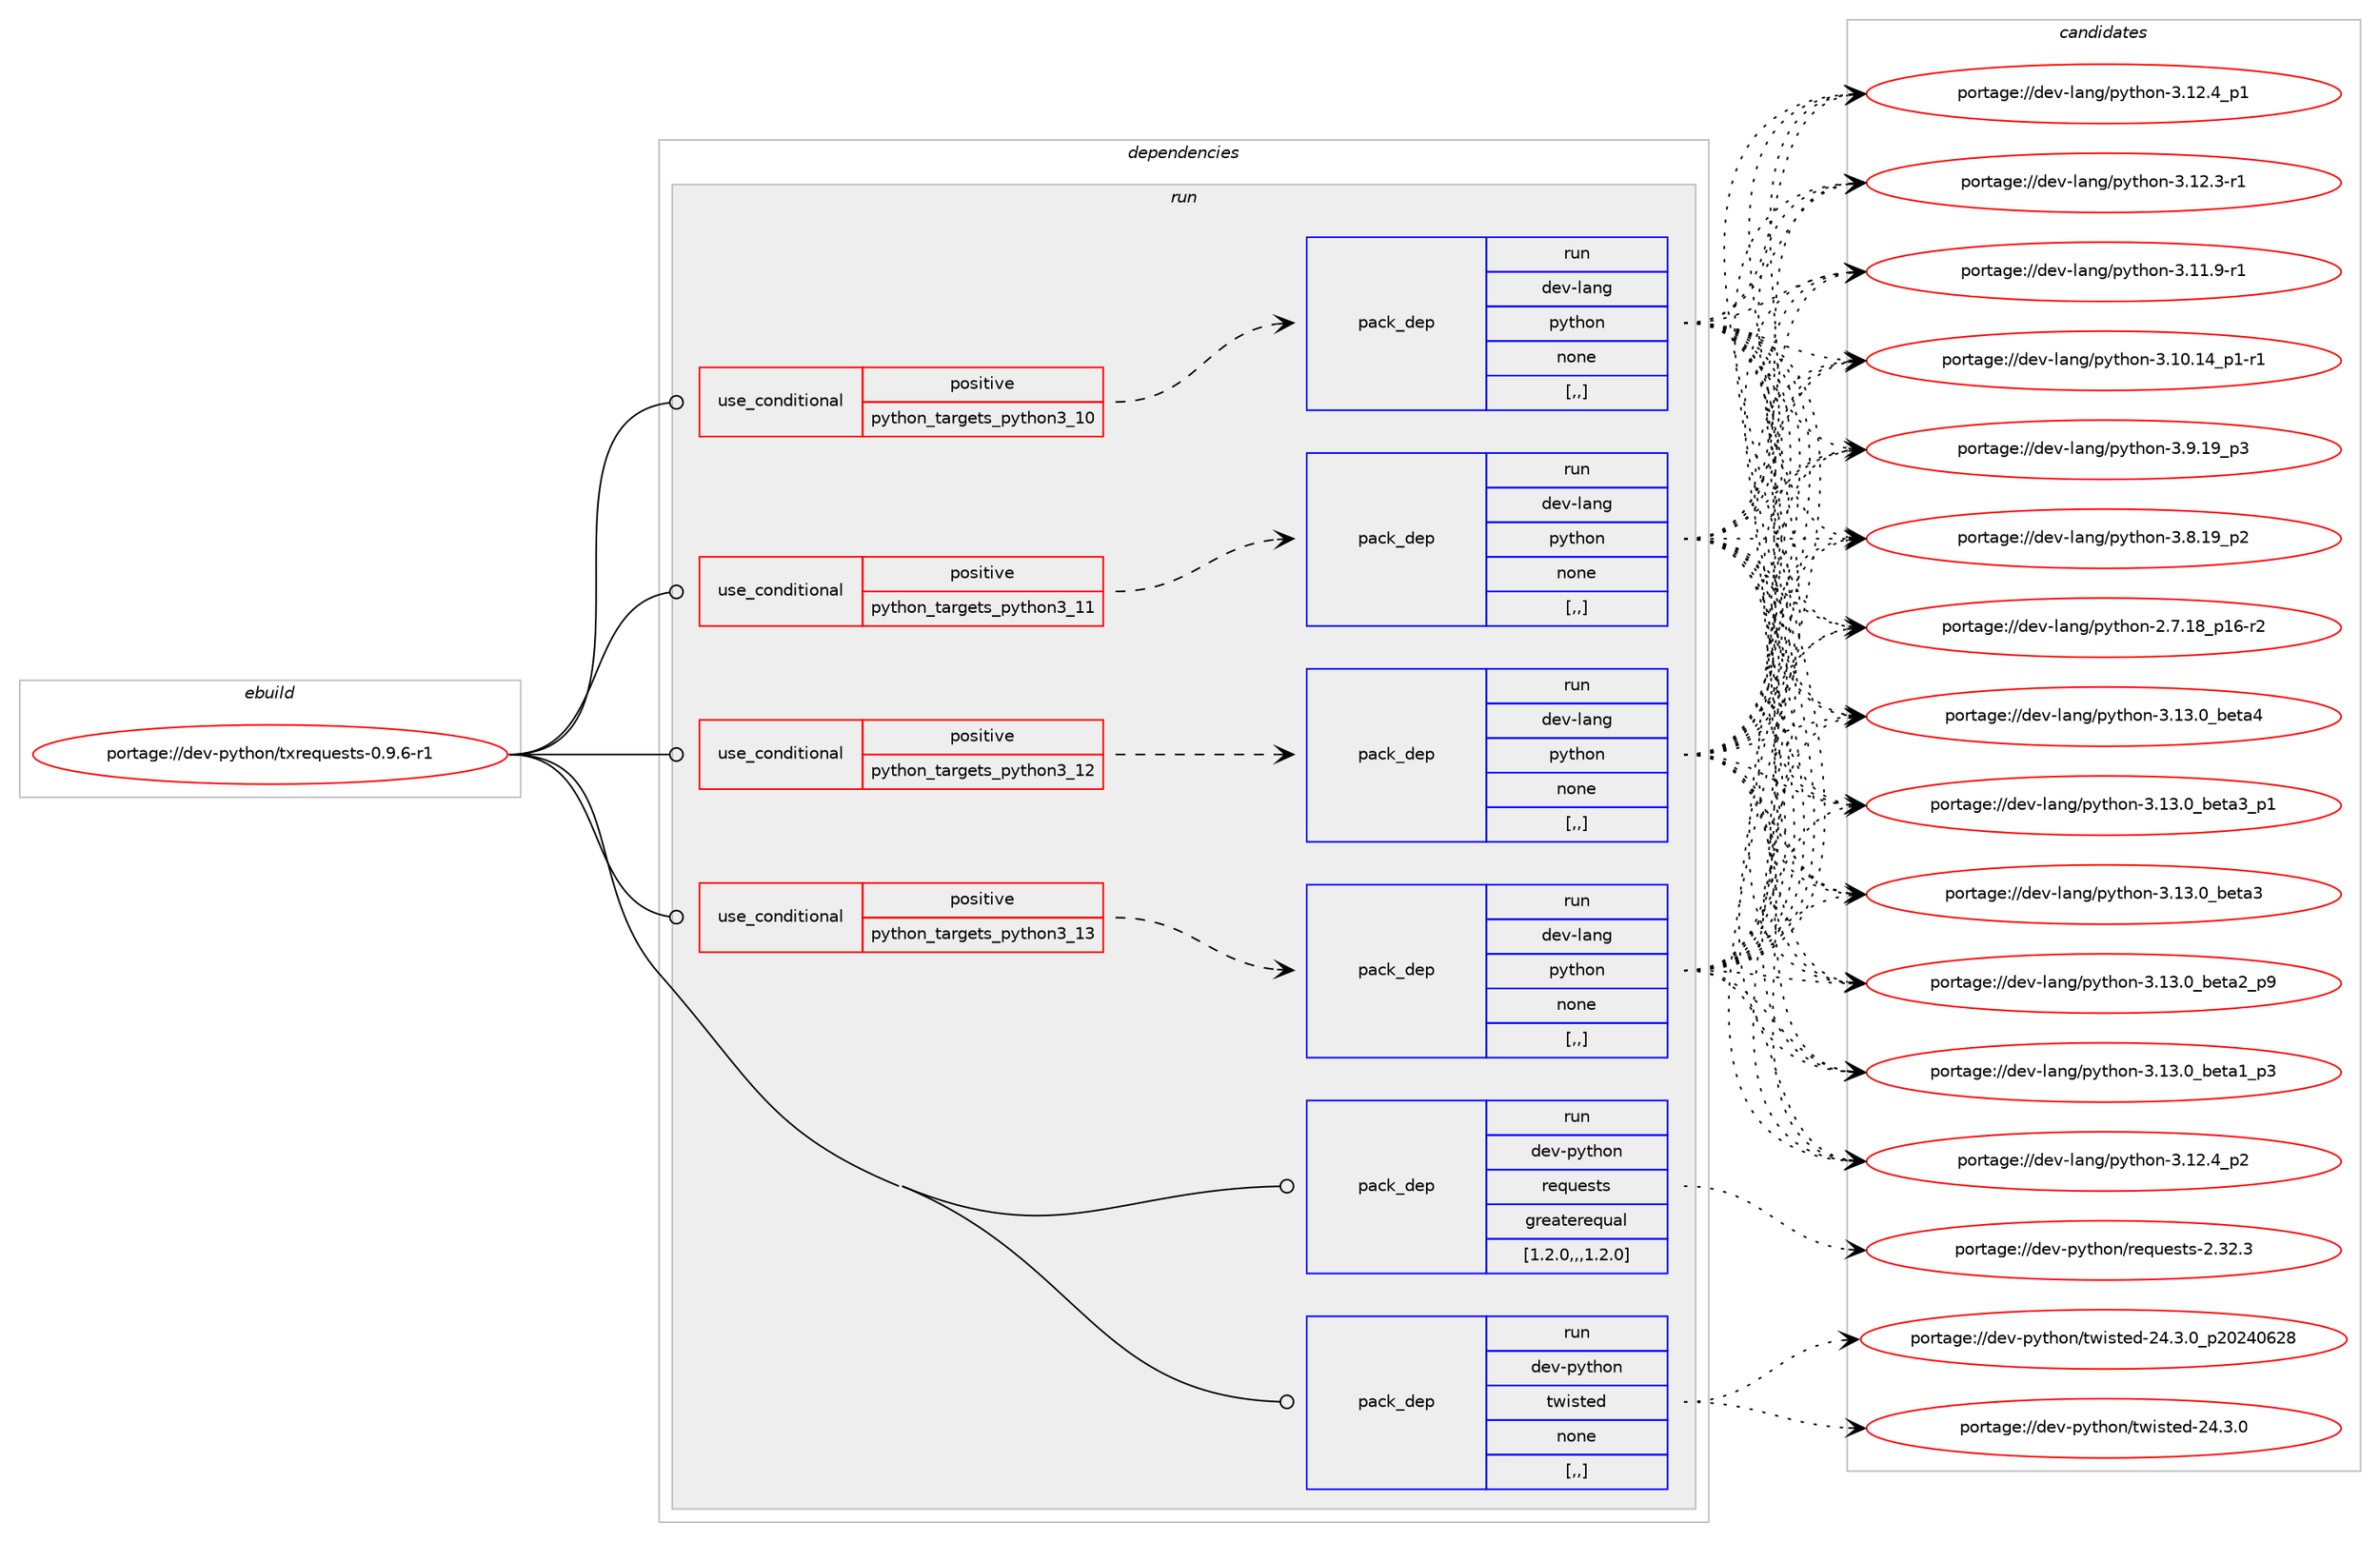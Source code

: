 digraph prolog {

# *************
# Graph options
# *************

newrank=true;
concentrate=true;
compound=true;
graph [rankdir=LR,fontname=Helvetica,fontsize=10,ranksep=1.5];#, ranksep=2.5, nodesep=0.2];
edge  [arrowhead=vee];
node  [fontname=Helvetica,fontsize=10];

# **********
# The ebuild
# **********

subgraph cluster_leftcol {
color=gray;
label=<<i>ebuild</i>>;
id [label="portage://dev-python/txrequests-0.9.6-r1", color=red, width=4, href="../dev-python/txrequests-0.9.6-r1.svg"];
}

# ****************
# The dependencies
# ****************

subgraph cluster_midcol {
color=gray;
label=<<i>dependencies</i>>;
subgraph cluster_compile {
fillcolor="#eeeeee";
style=filled;
label=<<i>compile</i>>;
}
subgraph cluster_compileandrun {
fillcolor="#eeeeee";
style=filled;
label=<<i>compile and run</i>>;
}
subgraph cluster_run {
fillcolor="#eeeeee";
style=filled;
label=<<i>run</i>>;
subgraph cond40839 {
dependency166703 [label=<<TABLE BORDER="0" CELLBORDER="1" CELLSPACING="0" CELLPADDING="4"><TR><TD ROWSPAN="3" CELLPADDING="10">use_conditional</TD></TR><TR><TD>positive</TD></TR><TR><TD>python_targets_python3_10</TD></TR></TABLE>>, shape=none, color=red];
subgraph pack124590 {
dependency166704 [label=<<TABLE BORDER="0" CELLBORDER="1" CELLSPACING="0" CELLPADDING="4" WIDTH="220"><TR><TD ROWSPAN="6" CELLPADDING="30">pack_dep</TD></TR><TR><TD WIDTH="110">run</TD></TR><TR><TD>dev-lang</TD></TR><TR><TD>python</TD></TR><TR><TD>none</TD></TR><TR><TD>[,,]</TD></TR></TABLE>>, shape=none, color=blue];
}
dependency166703:e -> dependency166704:w [weight=20,style="dashed",arrowhead="vee"];
}
id:e -> dependency166703:w [weight=20,style="solid",arrowhead="odot"];
subgraph cond40840 {
dependency166705 [label=<<TABLE BORDER="0" CELLBORDER="1" CELLSPACING="0" CELLPADDING="4"><TR><TD ROWSPAN="3" CELLPADDING="10">use_conditional</TD></TR><TR><TD>positive</TD></TR><TR><TD>python_targets_python3_11</TD></TR></TABLE>>, shape=none, color=red];
subgraph pack124591 {
dependency166706 [label=<<TABLE BORDER="0" CELLBORDER="1" CELLSPACING="0" CELLPADDING="4" WIDTH="220"><TR><TD ROWSPAN="6" CELLPADDING="30">pack_dep</TD></TR><TR><TD WIDTH="110">run</TD></TR><TR><TD>dev-lang</TD></TR><TR><TD>python</TD></TR><TR><TD>none</TD></TR><TR><TD>[,,]</TD></TR></TABLE>>, shape=none, color=blue];
}
dependency166705:e -> dependency166706:w [weight=20,style="dashed",arrowhead="vee"];
}
id:e -> dependency166705:w [weight=20,style="solid",arrowhead="odot"];
subgraph cond40841 {
dependency166707 [label=<<TABLE BORDER="0" CELLBORDER="1" CELLSPACING="0" CELLPADDING="4"><TR><TD ROWSPAN="3" CELLPADDING="10">use_conditional</TD></TR><TR><TD>positive</TD></TR><TR><TD>python_targets_python3_12</TD></TR></TABLE>>, shape=none, color=red];
subgraph pack124592 {
dependency166708 [label=<<TABLE BORDER="0" CELLBORDER="1" CELLSPACING="0" CELLPADDING="4" WIDTH="220"><TR><TD ROWSPAN="6" CELLPADDING="30">pack_dep</TD></TR><TR><TD WIDTH="110">run</TD></TR><TR><TD>dev-lang</TD></TR><TR><TD>python</TD></TR><TR><TD>none</TD></TR><TR><TD>[,,]</TD></TR></TABLE>>, shape=none, color=blue];
}
dependency166707:e -> dependency166708:w [weight=20,style="dashed",arrowhead="vee"];
}
id:e -> dependency166707:w [weight=20,style="solid",arrowhead="odot"];
subgraph cond40842 {
dependency166709 [label=<<TABLE BORDER="0" CELLBORDER="1" CELLSPACING="0" CELLPADDING="4"><TR><TD ROWSPAN="3" CELLPADDING="10">use_conditional</TD></TR><TR><TD>positive</TD></TR><TR><TD>python_targets_python3_13</TD></TR></TABLE>>, shape=none, color=red];
subgraph pack124593 {
dependency166710 [label=<<TABLE BORDER="0" CELLBORDER="1" CELLSPACING="0" CELLPADDING="4" WIDTH="220"><TR><TD ROWSPAN="6" CELLPADDING="30">pack_dep</TD></TR><TR><TD WIDTH="110">run</TD></TR><TR><TD>dev-lang</TD></TR><TR><TD>python</TD></TR><TR><TD>none</TD></TR><TR><TD>[,,]</TD></TR></TABLE>>, shape=none, color=blue];
}
dependency166709:e -> dependency166710:w [weight=20,style="dashed",arrowhead="vee"];
}
id:e -> dependency166709:w [weight=20,style="solid",arrowhead="odot"];
subgraph pack124594 {
dependency166711 [label=<<TABLE BORDER="0" CELLBORDER="1" CELLSPACING="0" CELLPADDING="4" WIDTH="220"><TR><TD ROWSPAN="6" CELLPADDING="30">pack_dep</TD></TR><TR><TD WIDTH="110">run</TD></TR><TR><TD>dev-python</TD></TR><TR><TD>requests</TD></TR><TR><TD>greaterequal</TD></TR><TR><TD>[1.2.0,,,1.2.0]</TD></TR></TABLE>>, shape=none, color=blue];
}
id:e -> dependency166711:w [weight=20,style="solid",arrowhead="odot"];
subgraph pack124595 {
dependency166712 [label=<<TABLE BORDER="0" CELLBORDER="1" CELLSPACING="0" CELLPADDING="4" WIDTH="220"><TR><TD ROWSPAN="6" CELLPADDING="30">pack_dep</TD></TR><TR><TD WIDTH="110">run</TD></TR><TR><TD>dev-python</TD></TR><TR><TD>twisted</TD></TR><TR><TD>none</TD></TR><TR><TD>[,,]</TD></TR></TABLE>>, shape=none, color=blue];
}
id:e -> dependency166712:w [weight=20,style="solid",arrowhead="odot"];
}
}

# **************
# The candidates
# **************

subgraph cluster_choices {
rank=same;
color=gray;
label=<<i>candidates</i>>;

subgraph choice124590 {
color=black;
nodesep=1;
choice1001011184510897110103471121211161041111104551464951464895981011169752 [label="portage://dev-lang/python-3.13.0_beta4", color=red, width=4,href="../dev-lang/python-3.13.0_beta4.svg"];
choice10010111845108971101034711212111610411111045514649514648959810111697519511249 [label="portage://dev-lang/python-3.13.0_beta3_p1", color=red, width=4,href="../dev-lang/python-3.13.0_beta3_p1.svg"];
choice1001011184510897110103471121211161041111104551464951464895981011169751 [label="portage://dev-lang/python-3.13.0_beta3", color=red, width=4,href="../dev-lang/python-3.13.0_beta3.svg"];
choice10010111845108971101034711212111610411111045514649514648959810111697509511257 [label="portage://dev-lang/python-3.13.0_beta2_p9", color=red, width=4,href="../dev-lang/python-3.13.0_beta2_p9.svg"];
choice10010111845108971101034711212111610411111045514649514648959810111697499511251 [label="portage://dev-lang/python-3.13.0_beta1_p3", color=red, width=4,href="../dev-lang/python-3.13.0_beta1_p3.svg"];
choice100101118451089711010347112121116104111110455146495046529511250 [label="portage://dev-lang/python-3.12.4_p2", color=red, width=4,href="../dev-lang/python-3.12.4_p2.svg"];
choice100101118451089711010347112121116104111110455146495046529511249 [label="portage://dev-lang/python-3.12.4_p1", color=red, width=4,href="../dev-lang/python-3.12.4_p1.svg"];
choice100101118451089711010347112121116104111110455146495046514511449 [label="portage://dev-lang/python-3.12.3-r1", color=red, width=4,href="../dev-lang/python-3.12.3-r1.svg"];
choice100101118451089711010347112121116104111110455146494946574511449 [label="portage://dev-lang/python-3.11.9-r1", color=red, width=4,href="../dev-lang/python-3.11.9-r1.svg"];
choice100101118451089711010347112121116104111110455146494846495295112494511449 [label="portage://dev-lang/python-3.10.14_p1-r1", color=red, width=4,href="../dev-lang/python-3.10.14_p1-r1.svg"];
choice100101118451089711010347112121116104111110455146574649579511251 [label="portage://dev-lang/python-3.9.19_p3", color=red, width=4,href="../dev-lang/python-3.9.19_p3.svg"];
choice100101118451089711010347112121116104111110455146564649579511250 [label="portage://dev-lang/python-3.8.19_p2", color=red, width=4,href="../dev-lang/python-3.8.19_p2.svg"];
choice100101118451089711010347112121116104111110455046554649569511249544511450 [label="portage://dev-lang/python-2.7.18_p16-r2", color=red, width=4,href="../dev-lang/python-2.7.18_p16-r2.svg"];
dependency166704:e -> choice1001011184510897110103471121211161041111104551464951464895981011169752:w [style=dotted,weight="100"];
dependency166704:e -> choice10010111845108971101034711212111610411111045514649514648959810111697519511249:w [style=dotted,weight="100"];
dependency166704:e -> choice1001011184510897110103471121211161041111104551464951464895981011169751:w [style=dotted,weight="100"];
dependency166704:e -> choice10010111845108971101034711212111610411111045514649514648959810111697509511257:w [style=dotted,weight="100"];
dependency166704:e -> choice10010111845108971101034711212111610411111045514649514648959810111697499511251:w [style=dotted,weight="100"];
dependency166704:e -> choice100101118451089711010347112121116104111110455146495046529511250:w [style=dotted,weight="100"];
dependency166704:e -> choice100101118451089711010347112121116104111110455146495046529511249:w [style=dotted,weight="100"];
dependency166704:e -> choice100101118451089711010347112121116104111110455146495046514511449:w [style=dotted,weight="100"];
dependency166704:e -> choice100101118451089711010347112121116104111110455146494946574511449:w [style=dotted,weight="100"];
dependency166704:e -> choice100101118451089711010347112121116104111110455146494846495295112494511449:w [style=dotted,weight="100"];
dependency166704:e -> choice100101118451089711010347112121116104111110455146574649579511251:w [style=dotted,weight="100"];
dependency166704:e -> choice100101118451089711010347112121116104111110455146564649579511250:w [style=dotted,weight="100"];
dependency166704:e -> choice100101118451089711010347112121116104111110455046554649569511249544511450:w [style=dotted,weight="100"];
}
subgraph choice124591 {
color=black;
nodesep=1;
choice1001011184510897110103471121211161041111104551464951464895981011169752 [label="portage://dev-lang/python-3.13.0_beta4", color=red, width=4,href="../dev-lang/python-3.13.0_beta4.svg"];
choice10010111845108971101034711212111610411111045514649514648959810111697519511249 [label="portage://dev-lang/python-3.13.0_beta3_p1", color=red, width=4,href="../dev-lang/python-3.13.0_beta3_p1.svg"];
choice1001011184510897110103471121211161041111104551464951464895981011169751 [label="portage://dev-lang/python-3.13.0_beta3", color=red, width=4,href="../dev-lang/python-3.13.0_beta3.svg"];
choice10010111845108971101034711212111610411111045514649514648959810111697509511257 [label="portage://dev-lang/python-3.13.0_beta2_p9", color=red, width=4,href="../dev-lang/python-3.13.0_beta2_p9.svg"];
choice10010111845108971101034711212111610411111045514649514648959810111697499511251 [label="portage://dev-lang/python-3.13.0_beta1_p3", color=red, width=4,href="../dev-lang/python-3.13.0_beta1_p3.svg"];
choice100101118451089711010347112121116104111110455146495046529511250 [label="portage://dev-lang/python-3.12.4_p2", color=red, width=4,href="../dev-lang/python-3.12.4_p2.svg"];
choice100101118451089711010347112121116104111110455146495046529511249 [label="portage://dev-lang/python-3.12.4_p1", color=red, width=4,href="../dev-lang/python-3.12.4_p1.svg"];
choice100101118451089711010347112121116104111110455146495046514511449 [label="portage://dev-lang/python-3.12.3-r1", color=red, width=4,href="../dev-lang/python-3.12.3-r1.svg"];
choice100101118451089711010347112121116104111110455146494946574511449 [label="portage://dev-lang/python-3.11.9-r1", color=red, width=4,href="../dev-lang/python-3.11.9-r1.svg"];
choice100101118451089711010347112121116104111110455146494846495295112494511449 [label="portage://dev-lang/python-3.10.14_p1-r1", color=red, width=4,href="../dev-lang/python-3.10.14_p1-r1.svg"];
choice100101118451089711010347112121116104111110455146574649579511251 [label="portage://dev-lang/python-3.9.19_p3", color=red, width=4,href="../dev-lang/python-3.9.19_p3.svg"];
choice100101118451089711010347112121116104111110455146564649579511250 [label="portage://dev-lang/python-3.8.19_p2", color=red, width=4,href="../dev-lang/python-3.8.19_p2.svg"];
choice100101118451089711010347112121116104111110455046554649569511249544511450 [label="portage://dev-lang/python-2.7.18_p16-r2", color=red, width=4,href="../dev-lang/python-2.7.18_p16-r2.svg"];
dependency166706:e -> choice1001011184510897110103471121211161041111104551464951464895981011169752:w [style=dotted,weight="100"];
dependency166706:e -> choice10010111845108971101034711212111610411111045514649514648959810111697519511249:w [style=dotted,weight="100"];
dependency166706:e -> choice1001011184510897110103471121211161041111104551464951464895981011169751:w [style=dotted,weight="100"];
dependency166706:e -> choice10010111845108971101034711212111610411111045514649514648959810111697509511257:w [style=dotted,weight="100"];
dependency166706:e -> choice10010111845108971101034711212111610411111045514649514648959810111697499511251:w [style=dotted,weight="100"];
dependency166706:e -> choice100101118451089711010347112121116104111110455146495046529511250:w [style=dotted,weight="100"];
dependency166706:e -> choice100101118451089711010347112121116104111110455146495046529511249:w [style=dotted,weight="100"];
dependency166706:e -> choice100101118451089711010347112121116104111110455146495046514511449:w [style=dotted,weight="100"];
dependency166706:e -> choice100101118451089711010347112121116104111110455146494946574511449:w [style=dotted,weight="100"];
dependency166706:e -> choice100101118451089711010347112121116104111110455146494846495295112494511449:w [style=dotted,weight="100"];
dependency166706:e -> choice100101118451089711010347112121116104111110455146574649579511251:w [style=dotted,weight="100"];
dependency166706:e -> choice100101118451089711010347112121116104111110455146564649579511250:w [style=dotted,weight="100"];
dependency166706:e -> choice100101118451089711010347112121116104111110455046554649569511249544511450:w [style=dotted,weight="100"];
}
subgraph choice124592 {
color=black;
nodesep=1;
choice1001011184510897110103471121211161041111104551464951464895981011169752 [label="portage://dev-lang/python-3.13.0_beta4", color=red, width=4,href="../dev-lang/python-3.13.0_beta4.svg"];
choice10010111845108971101034711212111610411111045514649514648959810111697519511249 [label="portage://dev-lang/python-3.13.0_beta3_p1", color=red, width=4,href="../dev-lang/python-3.13.0_beta3_p1.svg"];
choice1001011184510897110103471121211161041111104551464951464895981011169751 [label="portage://dev-lang/python-3.13.0_beta3", color=red, width=4,href="../dev-lang/python-3.13.0_beta3.svg"];
choice10010111845108971101034711212111610411111045514649514648959810111697509511257 [label="portage://dev-lang/python-3.13.0_beta2_p9", color=red, width=4,href="../dev-lang/python-3.13.0_beta2_p9.svg"];
choice10010111845108971101034711212111610411111045514649514648959810111697499511251 [label="portage://dev-lang/python-3.13.0_beta1_p3", color=red, width=4,href="../dev-lang/python-3.13.0_beta1_p3.svg"];
choice100101118451089711010347112121116104111110455146495046529511250 [label="portage://dev-lang/python-3.12.4_p2", color=red, width=4,href="../dev-lang/python-3.12.4_p2.svg"];
choice100101118451089711010347112121116104111110455146495046529511249 [label="portage://dev-lang/python-3.12.4_p1", color=red, width=4,href="../dev-lang/python-3.12.4_p1.svg"];
choice100101118451089711010347112121116104111110455146495046514511449 [label="portage://dev-lang/python-3.12.3-r1", color=red, width=4,href="../dev-lang/python-3.12.3-r1.svg"];
choice100101118451089711010347112121116104111110455146494946574511449 [label="portage://dev-lang/python-3.11.9-r1", color=red, width=4,href="../dev-lang/python-3.11.9-r1.svg"];
choice100101118451089711010347112121116104111110455146494846495295112494511449 [label="portage://dev-lang/python-3.10.14_p1-r1", color=red, width=4,href="../dev-lang/python-3.10.14_p1-r1.svg"];
choice100101118451089711010347112121116104111110455146574649579511251 [label="portage://dev-lang/python-3.9.19_p3", color=red, width=4,href="../dev-lang/python-3.9.19_p3.svg"];
choice100101118451089711010347112121116104111110455146564649579511250 [label="portage://dev-lang/python-3.8.19_p2", color=red, width=4,href="../dev-lang/python-3.8.19_p2.svg"];
choice100101118451089711010347112121116104111110455046554649569511249544511450 [label="portage://dev-lang/python-2.7.18_p16-r2", color=red, width=4,href="../dev-lang/python-2.7.18_p16-r2.svg"];
dependency166708:e -> choice1001011184510897110103471121211161041111104551464951464895981011169752:w [style=dotted,weight="100"];
dependency166708:e -> choice10010111845108971101034711212111610411111045514649514648959810111697519511249:w [style=dotted,weight="100"];
dependency166708:e -> choice1001011184510897110103471121211161041111104551464951464895981011169751:w [style=dotted,weight="100"];
dependency166708:e -> choice10010111845108971101034711212111610411111045514649514648959810111697509511257:w [style=dotted,weight="100"];
dependency166708:e -> choice10010111845108971101034711212111610411111045514649514648959810111697499511251:w [style=dotted,weight="100"];
dependency166708:e -> choice100101118451089711010347112121116104111110455146495046529511250:w [style=dotted,weight="100"];
dependency166708:e -> choice100101118451089711010347112121116104111110455146495046529511249:w [style=dotted,weight="100"];
dependency166708:e -> choice100101118451089711010347112121116104111110455146495046514511449:w [style=dotted,weight="100"];
dependency166708:e -> choice100101118451089711010347112121116104111110455146494946574511449:w [style=dotted,weight="100"];
dependency166708:e -> choice100101118451089711010347112121116104111110455146494846495295112494511449:w [style=dotted,weight="100"];
dependency166708:e -> choice100101118451089711010347112121116104111110455146574649579511251:w [style=dotted,weight="100"];
dependency166708:e -> choice100101118451089711010347112121116104111110455146564649579511250:w [style=dotted,weight="100"];
dependency166708:e -> choice100101118451089711010347112121116104111110455046554649569511249544511450:w [style=dotted,weight="100"];
}
subgraph choice124593 {
color=black;
nodesep=1;
choice1001011184510897110103471121211161041111104551464951464895981011169752 [label="portage://dev-lang/python-3.13.0_beta4", color=red, width=4,href="../dev-lang/python-3.13.0_beta4.svg"];
choice10010111845108971101034711212111610411111045514649514648959810111697519511249 [label="portage://dev-lang/python-3.13.0_beta3_p1", color=red, width=4,href="../dev-lang/python-3.13.0_beta3_p1.svg"];
choice1001011184510897110103471121211161041111104551464951464895981011169751 [label="portage://dev-lang/python-3.13.0_beta3", color=red, width=4,href="../dev-lang/python-3.13.0_beta3.svg"];
choice10010111845108971101034711212111610411111045514649514648959810111697509511257 [label="portage://dev-lang/python-3.13.0_beta2_p9", color=red, width=4,href="../dev-lang/python-3.13.0_beta2_p9.svg"];
choice10010111845108971101034711212111610411111045514649514648959810111697499511251 [label="portage://dev-lang/python-3.13.0_beta1_p3", color=red, width=4,href="../dev-lang/python-3.13.0_beta1_p3.svg"];
choice100101118451089711010347112121116104111110455146495046529511250 [label="portage://dev-lang/python-3.12.4_p2", color=red, width=4,href="../dev-lang/python-3.12.4_p2.svg"];
choice100101118451089711010347112121116104111110455146495046529511249 [label="portage://dev-lang/python-3.12.4_p1", color=red, width=4,href="../dev-lang/python-3.12.4_p1.svg"];
choice100101118451089711010347112121116104111110455146495046514511449 [label="portage://dev-lang/python-3.12.3-r1", color=red, width=4,href="../dev-lang/python-3.12.3-r1.svg"];
choice100101118451089711010347112121116104111110455146494946574511449 [label="portage://dev-lang/python-3.11.9-r1", color=red, width=4,href="../dev-lang/python-3.11.9-r1.svg"];
choice100101118451089711010347112121116104111110455146494846495295112494511449 [label="portage://dev-lang/python-3.10.14_p1-r1", color=red, width=4,href="../dev-lang/python-3.10.14_p1-r1.svg"];
choice100101118451089711010347112121116104111110455146574649579511251 [label="portage://dev-lang/python-3.9.19_p3", color=red, width=4,href="../dev-lang/python-3.9.19_p3.svg"];
choice100101118451089711010347112121116104111110455146564649579511250 [label="portage://dev-lang/python-3.8.19_p2", color=red, width=4,href="../dev-lang/python-3.8.19_p2.svg"];
choice100101118451089711010347112121116104111110455046554649569511249544511450 [label="portage://dev-lang/python-2.7.18_p16-r2", color=red, width=4,href="../dev-lang/python-2.7.18_p16-r2.svg"];
dependency166710:e -> choice1001011184510897110103471121211161041111104551464951464895981011169752:w [style=dotted,weight="100"];
dependency166710:e -> choice10010111845108971101034711212111610411111045514649514648959810111697519511249:w [style=dotted,weight="100"];
dependency166710:e -> choice1001011184510897110103471121211161041111104551464951464895981011169751:w [style=dotted,weight="100"];
dependency166710:e -> choice10010111845108971101034711212111610411111045514649514648959810111697509511257:w [style=dotted,weight="100"];
dependency166710:e -> choice10010111845108971101034711212111610411111045514649514648959810111697499511251:w [style=dotted,weight="100"];
dependency166710:e -> choice100101118451089711010347112121116104111110455146495046529511250:w [style=dotted,weight="100"];
dependency166710:e -> choice100101118451089711010347112121116104111110455146495046529511249:w [style=dotted,weight="100"];
dependency166710:e -> choice100101118451089711010347112121116104111110455146495046514511449:w [style=dotted,weight="100"];
dependency166710:e -> choice100101118451089711010347112121116104111110455146494946574511449:w [style=dotted,weight="100"];
dependency166710:e -> choice100101118451089711010347112121116104111110455146494846495295112494511449:w [style=dotted,weight="100"];
dependency166710:e -> choice100101118451089711010347112121116104111110455146574649579511251:w [style=dotted,weight="100"];
dependency166710:e -> choice100101118451089711010347112121116104111110455146564649579511250:w [style=dotted,weight="100"];
dependency166710:e -> choice100101118451089711010347112121116104111110455046554649569511249544511450:w [style=dotted,weight="100"];
}
subgraph choice124594 {
color=black;
nodesep=1;
choice100101118451121211161041111104711410111311710111511611545504651504651 [label="portage://dev-python/requests-2.32.3", color=red, width=4,href="../dev-python/requests-2.32.3.svg"];
dependency166711:e -> choice100101118451121211161041111104711410111311710111511611545504651504651:w [style=dotted,weight="100"];
}
subgraph choice124595 {
color=black;
nodesep=1;
choice100101118451121211161041111104711611910511511610110045505246514648951125048505248545056 [label="portage://dev-python/twisted-24.3.0_p20240628", color=red, width=4,href="../dev-python/twisted-24.3.0_p20240628.svg"];
choice100101118451121211161041111104711611910511511610110045505246514648 [label="portage://dev-python/twisted-24.3.0", color=red, width=4,href="../dev-python/twisted-24.3.0.svg"];
dependency166712:e -> choice100101118451121211161041111104711611910511511610110045505246514648951125048505248545056:w [style=dotted,weight="100"];
dependency166712:e -> choice100101118451121211161041111104711611910511511610110045505246514648:w [style=dotted,weight="100"];
}
}

}

